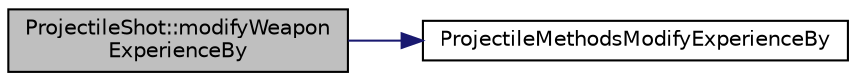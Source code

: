 digraph "ProjectileShot::modifyWeaponExperienceBy"
{
 // LATEX_PDF_SIZE
  edge [fontname="Helvetica",fontsize="10",labelfontname="Helvetica",labelfontsize="10"];
  node [fontname="Helvetica",fontsize="10",shape=record];
  rankdir="LR";
  Node1 [label="ProjectileShot::modifyWeapon\lExperienceBy",height=0.2,width=0.4,color="black", fillcolor="grey75", style="filled", fontcolor="black",tooltip=" "];
  Node1 -> Node2 [color="midnightblue",fontsize="10",style="solid",fontname="Helvetica"];
  Node2 [label="ProjectileMethodsModifyExperienceBy",height=0.2,width=0.4,color="black", fillcolor="white", style="filled",URL="$_projectile_methods_8cpp.html#a948a25f09c225655e485b740d935f719",tooltip=" "];
}
